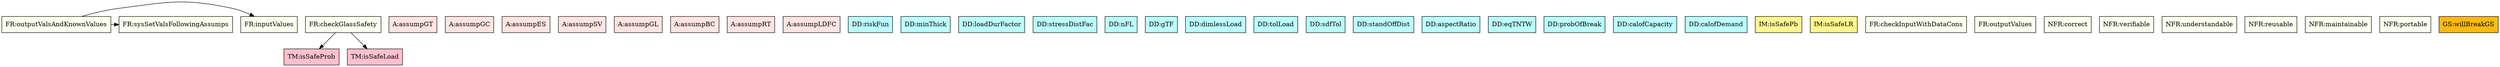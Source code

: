 digraph allvsr {
	outputValsAndKnownValues -> inputValues;
	outputValsAndKnownValues -> sysSetValsFollowingAssumps;
	checkGlassSafety -> isSafeProb;
	checkGlassSafety -> isSafeLoad;


	assumpGT	[shape=box, color=black, style=filled, fillcolor=mistyrose, label="A:assumpGT"];
	assumpGC	[shape=box, color=black, style=filled, fillcolor=mistyrose, label="A:assumpGC"];
	assumpES	[shape=box, color=black, style=filled, fillcolor=mistyrose, label="A:assumpES"];
	assumpSV	[shape=box, color=black, style=filled, fillcolor=mistyrose, label="A:assumpSV"];
	assumpGL	[shape=box, color=black, style=filled, fillcolor=mistyrose, label="A:assumpGL"];
	assumpBC	[shape=box, color=black, style=filled, fillcolor=mistyrose, label="A:assumpBC"];
	assumpRT	[shape=box, color=black, style=filled, fillcolor=mistyrose, label="A:assumpRT"];
	assumpLDFC	[shape=box, color=black, style=filled, fillcolor=mistyrose, label="A:assumpLDFC"];

	subgraph A {
	rank="same"
	{assumpGT, assumpGC, assumpES, assumpSV, assumpGL, assumpBC, assumpRT, assumpLDFC}
	}

	riskFun	[shape=box, color=black, style=filled, fillcolor=paleturquoise1, label="DD:riskFun"];
	minThick	[shape=box, color=black, style=filled, fillcolor=paleturquoise1, label="DD:minThick"];
	loadDurFactor	[shape=box, color=black, style=filled, fillcolor=paleturquoise1, label="DD:loadDurFactor"];
	stressDistFac	[shape=box, color=black, style=filled, fillcolor=paleturquoise1, label="DD:stressDistFac"];
	nFL	[shape=box, color=black, style=filled, fillcolor=paleturquoise1, label="DD:nFL"];
	glassTypeFac	[shape=box, color=black, style=filled, fillcolor=paleturquoise1, label="DD:gTF"];
	dimlessLoad	[shape=box, color=black, style=filled, fillcolor=paleturquoise1, label="DD:dimlessLoad"];
	tolLoad	[shape=box, color=black, style=filled, fillcolor=paleturquoise1, label="DD:tolLoad"];
	sdfTol	[shape=box, color=black, style=filled, fillcolor=paleturquoise1, label="DD:sdfTol"];
	stdOffDist	[shape=box, color=black, style=filled, fillcolor=paleturquoise1, label="DD:standOffDist"];
	aR	[shape=box, color=black, style=filled, fillcolor=paleturquoise1, label="DD:aspectRatio"];
	eqTNTChar	[shape=box, color=black, style=filled, fillcolor=paleturquoise1, label="DD:eqTNTW"];
	probBr	[shape=box, color=black, style=filled, fillcolor=paleturquoise1, label="DD:probOfBreak"];
	lResistance	[shape=box, color=black, style=filled, fillcolor=paleturquoise1, label="DD:calofCapacity"];
	demandq	[shape=box, color=black, style=filled, fillcolor=paleturquoise1, label="DD:calofDemand"];

	subgraph DD {
	rank="same"
	{riskFun, minThick, loadDurFactor, stressDistFac, nFL, glassTypeFac, dimlessLoad, tolLoad, sdfTol, stdOffDist, aR, eqTNTChar, probBr, lResistance, demandq}
	}

	isSafeProb	[shape=box, color=black, style=filled, fillcolor=pink, label="TM:isSafeProb"];
	isSafeLoad	[shape=box, color=black, style=filled, fillcolor=pink, label="TM:isSafeLoad"];

	subgraph TM {
	rank="same"
	{isSafeProb, isSafeLoad}
	}

	isSafePb	[shape=box, color=black, style=filled, fillcolor=khaki1, label="IM:isSafePb"];
	isSafeLR	[shape=box, color=black, style=filled, fillcolor=khaki1, label="IM:isSafeLR"];

	subgraph IM {
	rank="same"
	{isSafePb, isSafeLR}
	}

	inputValues	[shape=box, color=black, style=filled, fillcolor=ivory, label="FR:inputValues"];
	sysSetValsFollowingAssumps	[shape=box, color=black, style=filled, fillcolor=ivory, label="FR:sysSetValsFollowingAssumps"];
	checkInputWithDataCons	[shape=box, color=black, style=filled, fillcolor=ivory, label="FR:checkInputWithDataCons"];
	outputValsAndKnownValues	[shape=box, color=black, style=filled, fillcolor=ivory, label="FR:outputValsAndKnownValues"];
	checkGlassSafety	[shape=box, color=black, style=filled, fillcolor=ivory, label="FR:checkGlassSafety"];
	outputValues	[shape=box, color=black, style=filled, fillcolor=ivory, label="FR:outputValues"];
	correct	[shape=box, color=black, style=filled, fillcolor=ivory, label="NFR:correct"];
	verifiable	[shape=box, color=black, style=filled, fillcolor=ivory, label="NFR:verifiable"];
	understandable	[shape=box, color=black, style=filled, fillcolor=ivory, label="NFR:understandable"];
	reusable	[shape=box, color=black, style=filled, fillcolor=ivory, label="NFR:reusable"];
	maintainable	[shape=box, color=black, style=filled, fillcolor=ivory, label="NFR:maintainable"];
	portable	[shape=box, color=black, style=filled, fillcolor=ivory, label="NFR:portable"];

	subgraph FR {
	rank="same"
	{inputValues, sysSetValsFollowingAssumps, checkInputWithDataCons, outputValsAndKnownValues, checkGlassSafety, outputValues, correct, verifiable, understandable, reusable, maintainable, portable}
	}

	willBreakGS	[shape=box, color=black, style=filled, fillcolor=darkgoldenrod1, label="GS:willBreakGS"];

	subgraph GS {
	rank="same"
	{willBreakGS}
	}

}
